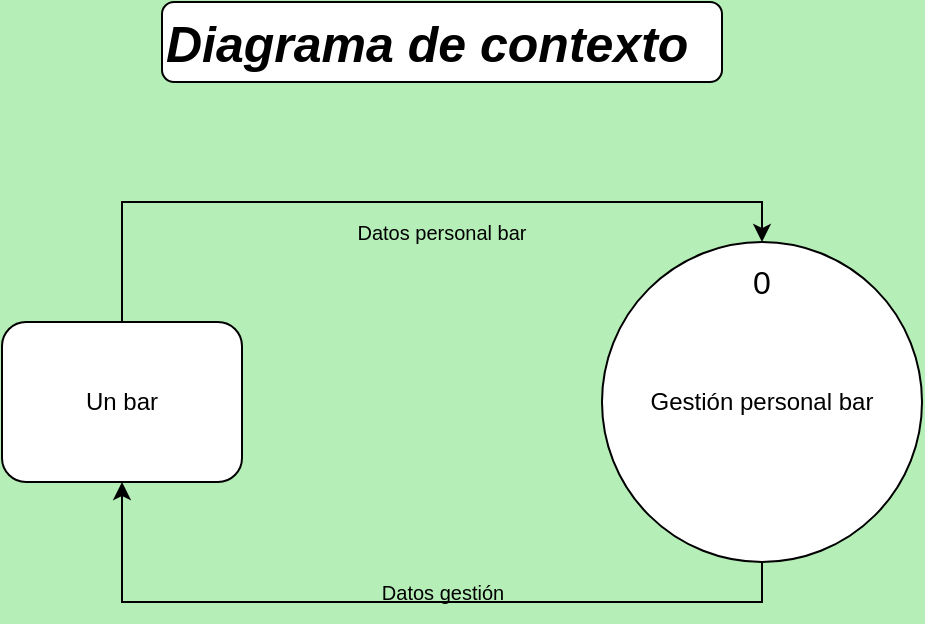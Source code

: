 <mxfile version="22.1.11" type="device">
  <diagram name="Página-1" id="-JkIOXFNWmTnDN814xZK">
    <mxGraphModel dx="874" dy="441" grid="1" gridSize="10" guides="1" tooltips="1" connect="1" arrows="1" fold="1" page="1" pageScale="1" pageWidth="1169" pageHeight="827" background="#b6eeb8" math="0" shadow="0">
      <root>
        <mxCell id="0" />
        <mxCell id="1" parent="0" />
        <mxCell id="RwQBTLoRaQF9IXiuYdB_-2" style="edgeStyle=orthogonalEdgeStyle;rounded=0;orthogonalLoop=1;jettySize=auto;html=1;exitX=0.5;exitY=1;exitDx=0;exitDy=0;entryX=0.5;entryY=1;entryDx=0;entryDy=0;" edge="1" parent="1" source="M2E19cieBR7NBifoGKxq-1" target="M2E19cieBR7NBifoGKxq-2">
          <mxGeometry relative="1" as="geometry" />
        </mxCell>
        <mxCell id="M2E19cieBR7NBifoGKxq-1" value="Gestión personal bar" style="ellipse;whiteSpace=wrap;html=1;aspect=fixed;rounded=1;" parent="1" vertex="1">
          <mxGeometry x="520" y="280" width="160" height="160" as="geometry" />
        </mxCell>
        <mxCell id="RwQBTLoRaQF9IXiuYdB_-1" style="edgeStyle=orthogonalEdgeStyle;rounded=0;orthogonalLoop=1;jettySize=auto;html=1;exitX=0.5;exitY=0;exitDx=0;exitDy=0;entryX=0.5;entryY=0;entryDx=0;entryDy=0;" edge="1" parent="1" source="M2E19cieBR7NBifoGKxq-2" target="M2E19cieBR7NBifoGKxq-1">
          <mxGeometry relative="1" as="geometry" />
        </mxCell>
        <mxCell id="M2E19cieBR7NBifoGKxq-2" value="Un bar" style="rounded=1;whiteSpace=wrap;html=1;" parent="1" vertex="1">
          <mxGeometry x="220" y="320" width="120" height="80" as="geometry" />
        </mxCell>
        <mxCell id="M2E19cieBR7NBifoGKxq-6" value="&lt;font style=&quot;font-size: 16px;&quot;&gt;0&lt;/font&gt;" style="text;html=1;strokeColor=none;fillColor=none;align=center;verticalAlign=middle;whiteSpace=wrap;rounded=1;" parent="1" vertex="1">
          <mxGeometry x="585" y="290" width="30" height="20" as="geometry" />
        </mxCell>
        <mxCell id="eTTZJ9YqVXw9v8S5qD4r-5" value="&lt;div style=&quot;font-size: 21px;&quot; align=&quot;center&quot;&gt;&lt;font style=&quot;font-size: 25px;&quot;&gt;&lt;i&gt;&lt;b&gt;Diagrama de contexto&lt;br&gt;&lt;/b&gt;&lt;/i&gt;&lt;/font&gt;&lt;/div&gt;" style="rounded=1;whiteSpace=wrap;html=1;align=left;" parent="1" vertex="1">
          <mxGeometry x="300" y="160" width="280" height="40" as="geometry" />
        </mxCell>
        <mxCell id="eTTZJ9YqVXw9v8S5qD4r-6" value="&lt;font style=&quot;font-size: 10px;&quot;&gt;Datos personal bar&lt;/font&gt;" style="text;html=1;strokeColor=none;fillColor=none;align=center;verticalAlign=middle;whiteSpace=wrap;rounded=1;" parent="1" vertex="1">
          <mxGeometry x="395" y="260" width="90" height="30" as="geometry" />
        </mxCell>
        <mxCell id="RwQBTLoRaQF9IXiuYdB_-3" value="&lt;font style=&quot;font-size: 10px;&quot;&gt;Datos gestión&lt;/font&gt;" style="text;html=1;align=center;verticalAlign=middle;resizable=0;points=[];autosize=1;strokeColor=none;fillColor=none;" vertex="1" parent="1">
          <mxGeometry x="400" y="440" width="80" height="30" as="geometry" />
        </mxCell>
      </root>
    </mxGraphModel>
  </diagram>
</mxfile>
